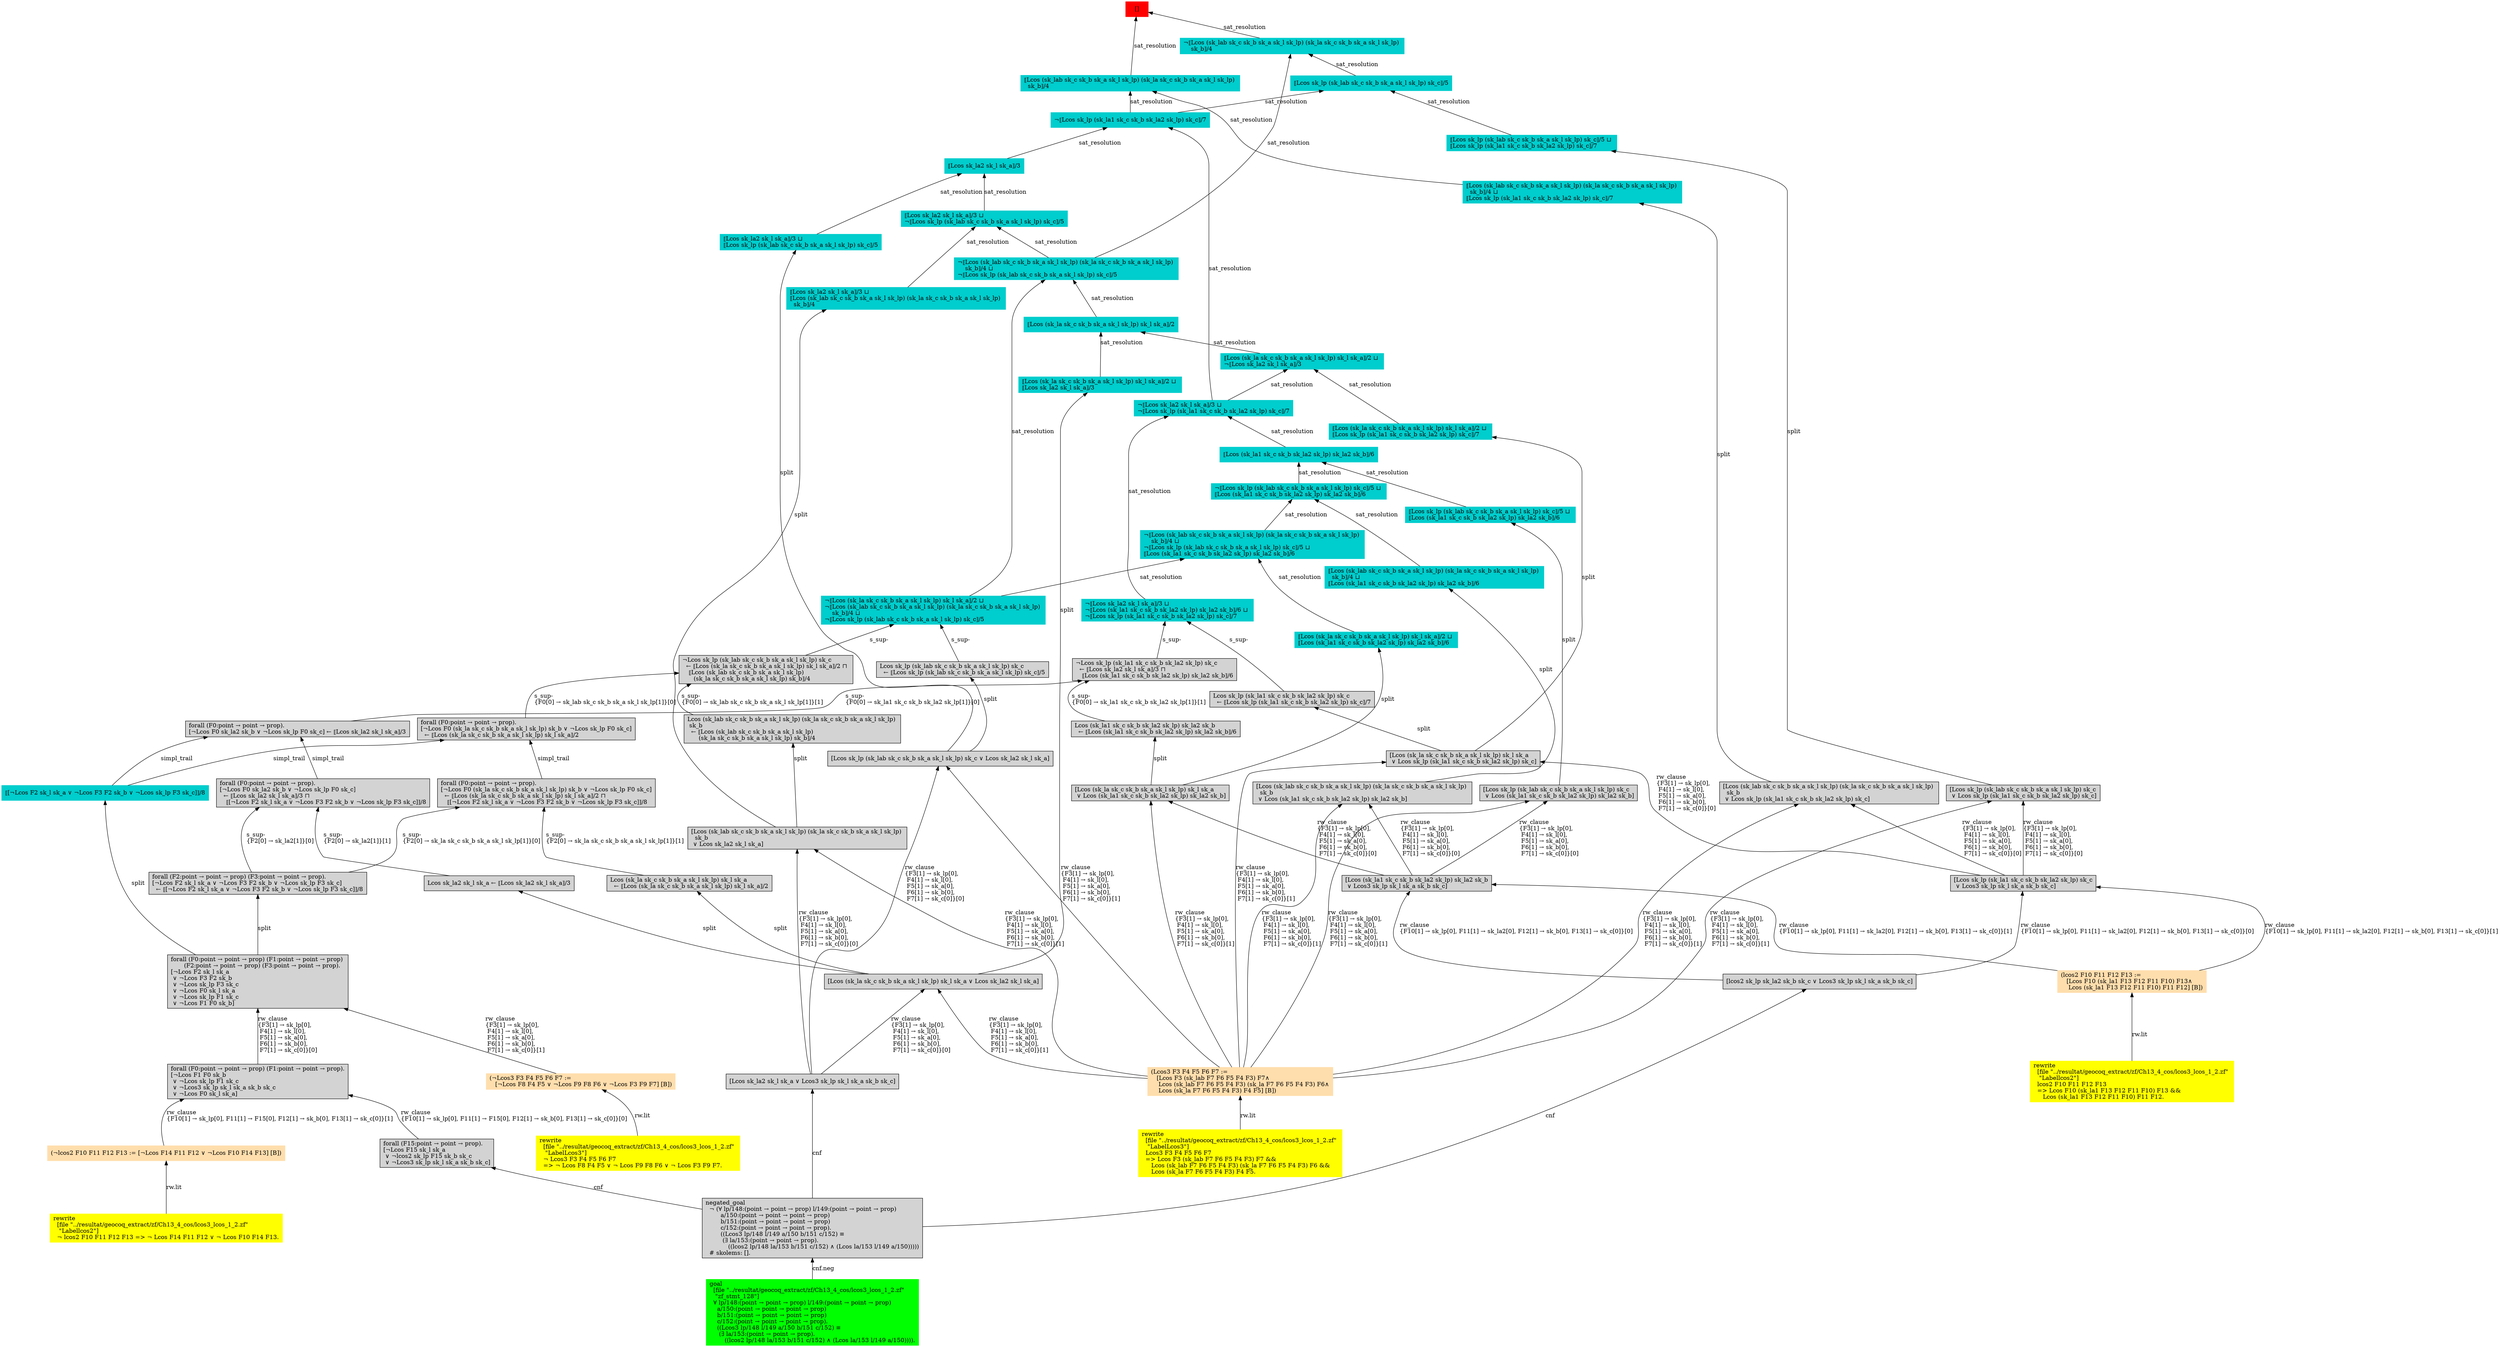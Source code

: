 digraph "unsat_graph" {
  vertex_0 [color=red, label="[]", shape=box, style=filled];
  vertex_0 -> vertex_1 [label="sat_resolution", dir="back"];
  vertex_1 [color=cyan3, shape=box, label="⟦Lcos (sk_lab sk_c sk_b sk_a sk_l sk_lp) (sk_la sk_c sk_b sk_a sk_l sk_lp) \l  sk_b⟧/4\l", style=filled];
  vertex_1 -> vertex_2 [label="sat_resolution", dir="back"];
  vertex_2 [color=cyan3, shape=box, label="¬⟦Lcos sk_lp (sk_la1 sk_c sk_b sk_la2 sk_lp) sk_c⟧/7\l", style=filled];
  vertex_2 -> vertex_3 [label="sat_resolution", dir="back"];
  vertex_3 [color=cyan3, shape=box, label="⟦Lcos sk_la2 sk_l sk_a⟧/3\l", style=filled];
  vertex_3 -> vertex_4 [label="sat_resolution", dir="back"];
  vertex_4 [color=cyan3, shape=box, label="⟦Lcos sk_la2 sk_l sk_a⟧/3 ⊔ \l⟦Lcos sk_lp (sk_lab sk_c sk_b sk_a sk_l sk_lp) sk_c⟧/5\l", style=filled];
  vertex_4 -> vertex_5 [label="split", dir="back"];
  vertex_5 [shape=box, label="[Lcos sk_lp (sk_lab sk_c sk_b sk_a sk_l sk_lp) sk_c ∨ Lcos sk_la2 sk_l sk_a]\l", style=filled];
  vertex_5 -> vertex_6 [label="rw_clause\l\{F3[1] → sk_lp[0], \l F4[1] → sk_l[0], \l F5[1] → sk_a[0], \l F6[1] → sk_b[0], \l F7[1] → sk_c[0]\}[1]\l", dir="back"];
  vertex_6 [color=navajowhite, shape=box, label="(Lcos3 F3 F4 F5 F6 F7 :=\l   [Lcos F3 (sk_lab F7 F6 F5 F4 F3) F7∧\l    Lcos (sk_lab F7 F6 F5 F4 F3) (sk_la F7 F6 F5 F4 F3) F6∧\l    Lcos (sk_la F7 F6 F5 F4 F3) F4 F5] [B])\l", style=filled];
  vertex_6 -> vertex_7 [label="rw.lit", dir="back"];
  vertex_7 [color=yellow, shape=box, label="rewrite\l  [file \"../resultat/geocoq_extract/zf/Ch13_4_cos/lcos3_lcos_1_2.zf\" \l   \"LabelLcos3\"]\l  Lcos3 F3 F4 F5 F6 F7\l  =\> Lcos F3 (sk_lab F7 F6 F5 F4 F3) F7 && \l     Lcos (sk_lab F7 F6 F5 F4 F3) (sk_la F7 F6 F5 F4 F3) F6 && \l     Lcos (sk_la F7 F6 F5 F4 F3) F4 F5.\l", style=filled];
  vertex_5 -> vertex_8 [label="rw_clause\l\{F3[1] → sk_lp[0], \l F4[1] → sk_l[0], \l F5[1] → sk_a[0], \l F6[1] → sk_b[0], \l F7[1] → sk_c[0]\}[0]\l", dir="back"];
  vertex_8 [shape=box, label="[Lcos sk_la2 sk_l sk_a ∨ Lcos3 sk_lp sk_l sk_a sk_b sk_c]\l", style=filled];
  vertex_8 -> vertex_9 [label="cnf", dir="back"];
  vertex_9 [shape=box, label="negated_goal\l  ¬ (∀ lp/148:(point → point → prop) l/149:(point → point → prop) \l        a/150:(point → point → point → prop) \l        b/151:(point → point → point → prop) \l        c/152:(point → point → point → prop).\l        ((Lcos3 lp/148 l/149 a/150 b/151 c/152) ≡\l         (∃ la/153:(point → point → prop).\l            ((lcos2 lp/148 la/153 b/151 c/152) ∧ (Lcos la/153 l/149 a/150)))))\l  # skolems: [].\l", style=filled];
  vertex_9 -> vertex_10 [label="cnf.neg", dir="back"];
  vertex_10 [color=green, shape=box, label="goal\l  [file \"../resultat/geocoq_extract/zf/Ch13_4_cos/lcos3_lcos_1_2.zf\" \l   \"zf_stmt_128\"]\l  ∀ lp/148:(point → point → prop) l/149:(point → point → prop) \l    a/150:(point → point → point → prop) \l    b/151:(point → point → point → prop) \l    c/152:(point → point → point → prop).\l    ((Lcos3 lp/148 l/149 a/150 b/151 c/152) ≡\l     (∃ la/153:(point → point → prop).\l        ((lcos2 lp/148 la/153 b/151 c/152) ∧ (Lcos la/153 l/149 a/150)))).\l", style=filled];
  vertex_3 -> vertex_11 [label="sat_resolution", dir="back"];
  vertex_11 [color=cyan3, shape=box, label="⟦Lcos sk_la2 sk_l sk_a⟧/3 ⊔ \l¬⟦Lcos sk_lp (sk_lab sk_c sk_b sk_a sk_l sk_lp) sk_c⟧/5\l", style=filled];
  vertex_11 -> vertex_12 [label="sat_resolution", dir="back"];
  vertex_12 [color=cyan3, shape=box, label="⟦Lcos sk_la2 sk_l sk_a⟧/3 ⊔ \l⟦Lcos (sk_lab sk_c sk_b sk_a sk_l sk_lp) (sk_la sk_c sk_b sk_a sk_l sk_lp) \l  sk_b⟧/4\l", style=filled];
  vertex_12 -> vertex_13 [label="split", dir="back"];
  vertex_13 [shape=box, label="[Lcos (sk_lab sk_c sk_b sk_a sk_l sk_lp) (sk_la sk_c sk_b sk_a sk_l sk_lp) \l  sk_b\l ∨ Lcos sk_la2 sk_l sk_a]\l", style=filled];
  vertex_13 -> vertex_6 [label="rw_clause\l\{F3[1] → sk_lp[0], \l F4[1] → sk_l[0], \l F5[1] → sk_a[0], \l F6[1] → sk_b[0], \l F7[1] → sk_c[0]\}[1]\l", dir="back"];
  vertex_13 -> vertex_8 [label="rw_clause\l\{F3[1] → sk_lp[0], \l F4[1] → sk_l[0], \l F5[1] → sk_a[0], \l F6[1] → sk_b[0], \l F7[1] → sk_c[0]\}[0]\l", dir="back"];
  vertex_11 -> vertex_14 [label="sat_resolution", dir="back"];
  vertex_14 [color=cyan3, shape=box, label="¬⟦Lcos (sk_lab sk_c sk_b sk_a sk_l sk_lp) (sk_la sk_c sk_b sk_a sk_l sk_lp) \l    sk_b⟧/4 ⊔ \l¬⟦Lcos sk_lp (sk_lab sk_c sk_b sk_a sk_l sk_lp) sk_c⟧/5\l", style=filled];
  vertex_14 -> vertex_15 [label="sat_resolution", dir="back"];
  vertex_15 [color=cyan3, shape=box, label="⟦Lcos (sk_la sk_c sk_b sk_a sk_l sk_lp) sk_l sk_a⟧/2\l", style=filled];
  vertex_15 -> vertex_16 [label="sat_resolution", dir="back"];
  vertex_16 [color=cyan3, shape=box, label="⟦Lcos (sk_la sk_c sk_b sk_a sk_l sk_lp) sk_l sk_a⟧/2 ⊔ \l⟦Lcos sk_la2 sk_l sk_a⟧/3\l", style=filled];
  vertex_16 -> vertex_17 [label="split", dir="back"];
  vertex_17 [shape=box, label="[Lcos (sk_la sk_c sk_b sk_a sk_l sk_lp) sk_l sk_a ∨ Lcos sk_la2 sk_l sk_a]\l", style=filled];
  vertex_17 -> vertex_6 [label="rw_clause\l\{F3[1] → sk_lp[0], \l F4[1] → sk_l[0], \l F5[1] → sk_a[0], \l F6[1] → sk_b[0], \l F7[1] → sk_c[0]\}[1]\l", dir="back"];
  vertex_17 -> vertex_8 [label="rw_clause\l\{F3[1] → sk_lp[0], \l F4[1] → sk_l[0], \l F5[1] → sk_a[0], \l F6[1] → sk_b[0], \l F7[1] → sk_c[0]\}[0]\l", dir="back"];
  vertex_15 -> vertex_18 [label="sat_resolution", dir="back"];
  vertex_18 [color=cyan3, shape=box, label="⟦Lcos (sk_la sk_c sk_b sk_a sk_l sk_lp) sk_l sk_a⟧/2 ⊔ \l¬⟦Lcos sk_la2 sk_l sk_a⟧/3\l", style=filled];
  vertex_18 -> vertex_19 [label="sat_resolution", dir="back"];
  vertex_19 [color=cyan3, shape=box, label="⟦Lcos (sk_la sk_c sk_b sk_a sk_l sk_lp) sk_l sk_a⟧/2 ⊔ \l⟦Lcos sk_lp (sk_la1 sk_c sk_b sk_la2 sk_lp) sk_c⟧/7\l", style=filled];
  vertex_19 -> vertex_20 [label="split", dir="back"];
  vertex_20 [shape=box, label="[Lcos (sk_la sk_c sk_b sk_a sk_l sk_lp) sk_l sk_a\l ∨ Lcos sk_lp (sk_la1 sk_c sk_b sk_la2 sk_lp) sk_c]\l", style=filled];
  vertex_20 -> vertex_6 [label="rw_clause\l\{F3[1] → sk_lp[0], \l F4[1] → sk_l[0], \l F5[1] → sk_a[0], \l F6[1] → sk_b[0], \l F7[1] → sk_c[0]\}[1]\l", dir="back"];
  vertex_20 -> vertex_21 [label="rw_clause\l\{F3[1] → sk_lp[0], \l F4[1] → sk_l[0], \l F5[1] → sk_a[0], \l F6[1] → sk_b[0], \l F7[1] → sk_c[0]\}[0]\l", dir="back"];
  vertex_21 [shape=box, label="[Lcos sk_lp (sk_la1 sk_c sk_b sk_la2 sk_lp) sk_c\l ∨ Lcos3 sk_lp sk_l sk_a sk_b sk_c]\l", style=filled];
  vertex_21 -> vertex_22 [label="rw_clause\l\{F10[1] → sk_lp[0], F11[1] → sk_la2[0], F12[1] → sk_b[0], F13[1] → sk_c[0]\}[1]\l", dir="back"];
  vertex_22 [color=navajowhite, shape=box, label="(lcos2 F10 F11 F12 F13 :=\l   [Lcos F10 (sk_la1 F13 F12 F11 F10) F13∧\l    Lcos (sk_la1 F13 F12 F11 F10) F11 F12] [B])\l", style=filled];
  vertex_22 -> vertex_23 [label="rw.lit", dir="back"];
  vertex_23 [color=yellow, shape=box, label="rewrite\l  [file \"../resultat/geocoq_extract/zf/Ch13_4_cos/lcos3_lcos_1_2.zf\" \l   \"Labellcos2\"]\l  lcos2 F10 F11 F12 F13\l  =\> Lcos F10 (sk_la1 F13 F12 F11 F10) F13 && \l     Lcos (sk_la1 F13 F12 F11 F10) F11 F12.\l", style=filled];
  vertex_21 -> vertex_24 [label="rw_clause\l\{F10[1] → sk_lp[0], F11[1] → sk_la2[0], F12[1] → sk_b[0], F13[1] → sk_c[0]\}[0]\l", dir="back"];
  vertex_24 [shape=box, label="[lcos2 sk_lp sk_la2 sk_b sk_c ∨ Lcos3 sk_lp sk_l sk_a sk_b sk_c]\l", style=filled];
  vertex_24 -> vertex_9 [label="cnf", dir="back"];
  vertex_18 -> vertex_25 [label="sat_resolution", dir="back"];
  vertex_25 [color=cyan3, shape=box, label="¬⟦Lcos sk_la2 sk_l sk_a⟧/3 ⊔ \l¬⟦Lcos sk_lp (sk_la1 sk_c sk_b sk_la2 sk_lp) sk_c⟧/7\l", style=filled];
  vertex_25 -> vertex_26 [label="sat_resolution", dir="back"];
  vertex_26 [color=cyan3, shape=box, label="⟦Lcos (sk_la1 sk_c sk_b sk_la2 sk_lp) sk_la2 sk_b⟧/6\l", style=filled];
  vertex_26 -> vertex_27 [label="sat_resolution", dir="back"];
  vertex_27 [color=cyan3, shape=box, label="⟦Lcos sk_lp (sk_lab sk_c sk_b sk_a sk_l sk_lp) sk_c⟧/5 ⊔ \l⟦Lcos (sk_la1 sk_c sk_b sk_la2 sk_lp) sk_la2 sk_b⟧/6\l", style=filled];
  vertex_27 -> vertex_28 [label="split", dir="back"];
  vertex_28 [shape=box, label="[Lcos sk_lp (sk_lab sk_c sk_b sk_a sk_l sk_lp) sk_c\l ∨ Lcos (sk_la1 sk_c sk_b sk_la2 sk_lp) sk_la2 sk_b]\l", style=filled];
  vertex_28 -> vertex_6 [label="rw_clause\l\{F3[1] → sk_lp[0], \l F4[1] → sk_l[0], \l F5[1] → sk_a[0], \l F6[1] → sk_b[0], \l F7[1] → sk_c[0]\}[1]\l", dir="back"];
  vertex_28 -> vertex_29 [label="rw_clause\l\{F3[1] → sk_lp[0], \l F4[1] → sk_l[0], \l F5[1] → sk_a[0], \l F6[1] → sk_b[0], \l F7[1] → sk_c[0]\}[0]\l", dir="back"];
  vertex_29 [shape=box, label="[Lcos (sk_la1 sk_c sk_b sk_la2 sk_lp) sk_la2 sk_b\l ∨ Lcos3 sk_lp sk_l sk_a sk_b sk_c]\l", style=filled];
  vertex_29 -> vertex_22 [label="rw_clause\l\{F10[1] → sk_lp[0], F11[1] → sk_la2[0], F12[1] → sk_b[0], F13[1] → sk_c[0]\}[1]\l", dir="back"];
  vertex_29 -> vertex_24 [label="rw_clause\l\{F10[1] → sk_lp[0], F11[1] → sk_la2[0], F12[1] → sk_b[0], F13[1] → sk_c[0]\}[0]\l", dir="back"];
  vertex_26 -> vertex_30 [label="sat_resolution", dir="back"];
  vertex_30 [color=cyan3, shape=box, label="¬⟦Lcos sk_lp (sk_lab sk_c sk_b sk_a sk_l sk_lp) sk_c⟧/5 ⊔ \l⟦Lcos (sk_la1 sk_c sk_b sk_la2 sk_lp) sk_la2 sk_b⟧/6\l", style=filled];
  vertex_30 -> vertex_31 [label="sat_resolution", dir="back"];
  vertex_31 [color=cyan3, shape=box, label="⟦Lcos (sk_lab sk_c sk_b sk_a sk_l sk_lp) (sk_la sk_c sk_b sk_a sk_l sk_lp) \l  sk_b⟧/4 ⊔ \l⟦Lcos (sk_la1 sk_c sk_b sk_la2 sk_lp) sk_la2 sk_b⟧/6\l", style=filled];
  vertex_31 -> vertex_32 [label="split", dir="back"];
  vertex_32 [shape=box, label="[Lcos (sk_lab sk_c sk_b sk_a sk_l sk_lp) (sk_la sk_c sk_b sk_a sk_l sk_lp) \l  sk_b\l ∨ Lcos (sk_la1 sk_c sk_b sk_la2 sk_lp) sk_la2 sk_b]\l", style=filled];
  vertex_32 -> vertex_6 [label="rw_clause\l\{F3[1] → sk_lp[0], \l F4[1] → sk_l[0], \l F5[1] → sk_a[0], \l F6[1] → sk_b[0], \l F7[1] → sk_c[0]\}[1]\l", dir="back"];
  vertex_32 -> vertex_29 [label="rw_clause\l\{F3[1] → sk_lp[0], \l F4[1] → sk_l[0], \l F5[1] → sk_a[0], \l F6[1] → sk_b[0], \l F7[1] → sk_c[0]\}[0]\l", dir="back"];
  vertex_30 -> vertex_33 [label="sat_resolution", dir="back"];
  vertex_33 [color=cyan3, shape=box, label="¬⟦Lcos (sk_lab sk_c sk_b sk_a sk_l sk_lp) (sk_la sk_c sk_b sk_a sk_l sk_lp) \l    sk_b⟧/4 ⊔ \l¬⟦Lcos sk_lp (sk_lab sk_c sk_b sk_a sk_l sk_lp) sk_c⟧/5 ⊔ \l⟦Lcos (sk_la1 sk_c sk_b sk_la2 sk_lp) sk_la2 sk_b⟧/6\l", style=filled];
  vertex_33 -> vertex_34 [label="sat_resolution", dir="back"];
  vertex_34 [color=cyan3, shape=box, label="⟦Lcos (sk_la sk_c sk_b sk_a sk_l sk_lp) sk_l sk_a⟧/2 ⊔ \l⟦Lcos (sk_la1 sk_c sk_b sk_la2 sk_lp) sk_la2 sk_b⟧/6\l", style=filled];
  vertex_34 -> vertex_35 [label="split", dir="back"];
  vertex_35 [shape=box, label="[Lcos (sk_la sk_c sk_b sk_a sk_l sk_lp) sk_l sk_a\l ∨ Lcos (sk_la1 sk_c sk_b sk_la2 sk_lp) sk_la2 sk_b]\l", style=filled];
  vertex_35 -> vertex_6 [label="rw_clause\l\{F3[1] → sk_lp[0], \l F4[1] → sk_l[0], \l F5[1] → sk_a[0], \l F6[1] → sk_b[0], \l F7[1] → sk_c[0]\}[1]\l", dir="back"];
  vertex_35 -> vertex_29 [label="rw_clause\l\{F3[1] → sk_lp[0], \l F4[1] → sk_l[0], \l F5[1] → sk_a[0], \l F6[1] → sk_b[0], \l F7[1] → sk_c[0]\}[0]\l", dir="back"];
  vertex_33 -> vertex_36 [label="sat_resolution", dir="back"];
  vertex_36 [color=cyan3, shape=box, label="¬⟦Lcos (sk_la sk_c sk_b sk_a sk_l sk_lp) sk_l sk_a⟧/2 ⊔ \l¬⟦Lcos (sk_lab sk_c sk_b sk_a sk_l sk_lp) (sk_la sk_c sk_b sk_a sk_l sk_lp) \l    sk_b⟧/4 ⊔ \l¬⟦Lcos sk_lp (sk_lab sk_c sk_b sk_a sk_l sk_lp) sk_c⟧/5\l", style=filled];
  vertex_36 -> vertex_37 [label="s_sup-\l", dir="back"];
  vertex_37 [shape=box, label="¬Lcos sk_lp (sk_lab sk_c sk_b sk_a sk_l sk_lp) sk_c\l  ← ⟦Lcos (sk_la sk_c sk_b sk_a sk_l sk_lp) sk_l sk_a⟧/2 ⊓ \l    ⟦Lcos (sk_lab sk_c sk_b sk_a sk_l sk_lp) \l      (sk_la sk_c sk_b sk_a sk_l sk_lp) sk_b⟧/4\l", style=filled];
  vertex_37 -> vertex_38 [label="s_sup-\l\{F0[0] → sk_lab sk_c sk_b sk_a sk_l sk_lp[1]\}[0]\l", dir="back"];
  vertex_38 [shape=box, label="forall (F0:point → point → prop).\l[¬Lcos F0 (sk_la sk_c sk_b sk_a sk_l sk_lp) sk_b ∨ ¬Lcos sk_lp F0 sk_c]\l  ← ⟦Lcos (sk_la sk_c sk_b sk_a sk_l sk_lp) sk_l sk_a⟧/2\l", style=filled];
  vertex_38 -> vertex_39 [label="simpl_trail", dir="back"];
  vertex_39 [color=cyan3, shape=box, label="⟦[¬Lcos F2 sk_l sk_a ∨ ¬Lcos F3 F2 sk_b ∨ ¬Lcos sk_lp F3 sk_c]⟧/8\l", style=filled];
  vertex_39 -> vertex_40 [label="split", dir="back"];
  vertex_40 [shape=box, label="forall (F0:point → point → prop) (F1:point → point → prop) \l       (F2:point → point → prop) (F3:point → point → prop).\l[¬Lcos F2 sk_l sk_a\l ∨ ¬Lcos F3 F2 sk_b\l ∨ ¬Lcos sk_lp F3 sk_c\l ∨ ¬Lcos F0 sk_l sk_a\l ∨ ¬Lcos sk_lp F1 sk_c\l ∨ ¬Lcos F1 F0 sk_b]\l", style=filled];
  vertex_40 -> vertex_41 [label="rw_clause\l\{F3[1] → sk_lp[0], \l F4[1] → sk_l[0], \l F5[1] → sk_a[0], \l F6[1] → sk_b[0], \l F7[1] → sk_c[0]\}[1]\l", dir="back"];
  vertex_41 [color=navajowhite, shape=box, label="(¬Lcos3 F3 F4 F5 F6 F7 :=\l   [¬Lcos F8 F4 F5 ∨ ¬Lcos F9 F8 F6 ∨ ¬Lcos F3 F9 F7] [B])\l", style=filled];
  vertex_41 -> vertex_42 [label="rw.lit", dir="back"];
  vertex_42 [color=yellow, shape=box, label="rewrite\l  [file \"../resultat/geocoq_extract/zf/Ch13_4_cos/lcos3_lcos_1_2.zf\" \l   \"LabelLcos3\"]\l  ¬ Lcos3 F3 F4 F5 F6 F7\l  =\> ¬ Lcos F8 F4 F5 ∨ ¬ Lcos F9 F8 F6 ∨ ¬ Lcos F3 F9 F7.\l", style=filled];
  vertex_40 -> vertex_43 [label="rw_clause\l\{F3[1] → sk_lp[0], \l F4[1] → sk_l[0], \l F5[1] → sk_a[0], \l F6[1] → sk_b[0], \l F7[1] → sk_c[0]\}[0]\l", dir="back"];
  vertex_43 [shape=box, label="forall (F0:point → point → prop) (F1:point → point → prop).\l[¬Lcos F1 F0 sk_b\l ∨ ¬Lcos sk_lp F1 sk_c\l ∨ ¬Lcos3 sk_lp sk_l sk_a sk_b sk_c\l ∨ ¬Lcos F0 sk_l sk_a]\l", style=filled];
  vertex_43 -> vertex_44 [label="rw_clause\l\{F10[1] → sk_lp[0], F11[1] → F15[0], F12[1] → sk_b[0], F13[1] → sk_c[0]\}[1]\l", dir="back"];
  vertex_44 [color=navajowhite, shape=box, label="(¬lcos2 F10 F11 F12 F13 := [¬Lcos F14 F11 F12 ∨ ¬Lcos F10 F14 F13] [B])\l", style=filled];
  vertex_44 -> vertex_45 [label="rw.lit", dir="back"];
  vertex_45 [color=yellow, shape=box, label="rewrite\l  [file \"../resultat/geocoq_extract/zf/Ch13_4_cos/lcos3_lcos_1_2.zf\" \l   \"Labellcos2\"]\l  ¬ lcos2 F10 F11 F12 F13 =\> ¬ Lcos F14 F11 F12 ∨ ¬ Lcos F10 F14 F13.\l", style=filled];
  vertex_43 -> vertex_46 [label="rw_clause\l\{F10[1] → sk_lp[0], F11[1] → F15[0], F12[1] → sk_b[0], F13[1] → sk_c[0]\}[0]\l", dir="back"];
  vertex_46 [shape=box, label="forall (F15:point → point → prop).\l[¬Lcos F15 sk_l sk_a\l ∨ ¬lcos2 sk_lp F15 sk_b sk_c\l ∨ ¬Lcos3 sk_lp sk_l sk_a sk_b sk_c]\l", style=filled];
  vertex_46 -> vertex_9 [label="cnf", dir="back"];
  vertex_38 -> vertex_47 [label="simpl_trail", dir="back"];
  vertex_47 [shape=box, label="forall (F0:point → point → prop).\l[¬Lcos F0 (sk_la sk_c sk_b sk_a sk_l sk_lp) sk_b ∨ ¬Lcos sk_lp F0 sk_c]\l  ← ⟦Lcos (sk_la sk_c sk_b sk_a sk_l sk_lp) sk_l sk_a⟧/2 ⊓ \l    ⟦[¬Lcos F2 sk_l sk_a ∨ ¬Lcos F3 F2 sk_b ∨ ¬Lcos sk_lp F3 sk_c]⟧/8\l", style=filled];
  vertex_47 -> vertex_48 [label="s_sup-\l\{F2[0] → sk_la sk_c sk_b sk_a sk_l sk_lp[1]\}[0]\l", dir="back"];
  vertex_48 [shape=box, label="forall (F2:point → point → prop) (F3:point → point → prop).\l[¬Lcos F2 sk_l sk_a ∨ ¬Lcos F3 F2 sk_b ∨ ¬Lcos sk_lp F3 sk_c]\l  ← ⟦[¬Lcos F2 sk_l sk_a ∨ ¬Lcos F3 F2 sk_b ∨ ¬Lcos sk_lp F3 sk_c]⟧/8\l", style=filled];
  vertex_48 -> vertex_40 [label="split", dir="back"];
  vertex_47 -> vertex_49 [label="s_sup-\l\{F2[0] → sk_la sk_c sk_b sk_a sk_l sk_lp[1]\}[1]\l", dir="back"];
  vertex_49 [shape=box, label="Lcos (sk_la sk_c sk_b sk_a sk_l sk_lp) sk_l sk_a\l  ← ⟦Lcos (sk_la sk_c sk_b sk_a sk_l sk_lp) sk_l sk_a⟧/2\l", style=filled];
  vertex_49 -> vertex_17 [label="split", dir="back"];
  vertex_37 -> vertex_50 [label="s_sup-\l\{F0[0] → sk_lab sk_c sk_b sk_a sk_l sk_lp[1]\}[1]\l", dir="back"];
  vertex_50 [shape=box, label="Lcos (sk_lab sk_c sk_b sk_a sk_l sk_lp) (sk_la sk_c sk_b sk_a sk_l sk_lp) \l sk_b\l  ← ⟦Lcos (sk_lab sk_c sk_b sk_a sk_l sk_lp) \l      (sk_la sk_c sk_b sk_a sk_l sk_lp) sk_b⟧/4\l", style=filled];
  vertex_50 -> vertex_13 [label="split", dir="back"];
  vertex_36 -> vertex_51 [label="s_sup-\l", dir="back"];
  vertex_51 [shape=box, label="Lcos sk_lp (sk_lab sk_c sk_b sk_a sk_l sk_lp) sk_c\l  ← ⟦Lcos sk_lp (sk_lab sk_c sk_b sk_a sk_l sk_lp) sk_c⟧/5\l", style=filled];
  vertex_51 -> vertex_5 [label="split", dir="back"];
  vertex_25 -> vertex_52 [label="sat_resolution", dir="back"];
  vertex_52 [color=cyan3, shape=box, label="¬⟦Lcos sk_la2 sk_l sk_a⟧/3 ⊔ \l¬⟦Lcos (sk_la1 sk_c sk_b sk_la2 sk_lp) sk_la2 sk_b⟧/6 ⊔ \l¬⟦Lcos sk_lp (sk_la1 sk_c sk_b sk_la2 sk_lp) sk_c⟧/7\l", style=filled];
  vertex_52 -> vertex_53 [label="s_sup-\l", dir="back"];
  vertex_53 [shape=box, label="¬Lcos sk_lp (sk_la1 sk_c sk_b sk_la2 sk_lp) sk_c\l  ← ⟦Lcos sk_la2 sk_l sk_a⟧/3 ⊓ \l    ⟦Lcos (sk_la1 sk_c sk_b sk_la2 sk_lp) sk_la2 sk_b⟧/6\l", style=filled];
  vertex_53 -> vertex_54 [label="s_sup-\l\{F0[0] → sk_la1 sk_c sk_b sk_la2 sk_lp[1]\}[0]\l", dir="back"];
  vertex_54 [shape=box, label="forall (F0:point → point → prop).\l[¬Lcos F0 sk_la2 sk_b ∨ ¬Lcos sk_lp F0 sk_c] ← ⟦Lcos sk_la2 sk_l sk_a⟧/3\l", style=filled];
  vertex_54 -> vertex_39 [label="simpl_trail", dir="back"];
  vertex_54 -> vertex_55 [label="simpl_trail", dir="back"];
  vertex_55 [shape=box, label="forall (F0:point → point → prop).\l[¬Lcos F0 sk_la2 sk_b ∨ ¬Lcos sk_lp F0 sk_c]\l  ← ⟦Lcos sk_la2 sk_l sk_a⟧/3 ⊓ \l    ⟦[¬Lcos F2 sk_l sk_a ∨ ¬Lcos F3 F2 sk_b ∨ ¬Lcos sk_lp F3 sk_c]⟧/8\l", style=filled];
  vertex_55 -> vertex_48 [label="s_sup-\l\{F2[0] → sk_la2[1]\}[0]\l", dir="back"];
  vertex_55 -> vertex_56 [label="s_sup-\l\{F2[0] → sk_la2[1]\}[1]\l", dir="back"];
  vertex_56 [shape=box, label="Lcos sk_la2 sk_l sk_a ← ⟦Lcos sk_la2 sk_l sk_a⟧/3\l", style=filled];
  vertex_56 -> vertex_17 [label="split", dir="back"];
  vertex_53 -> vertex_57 [label="s_sup-\l\{F0[0] → sk_la1 sk_c sk_b sk_la2 sk_lp[1]\}[1]\l", dir="back"];
  vertex_57 [shape=box, label="Lcos (sk_la1 sk_c sk_b sk_la2 sk_lp) sk_la2 sk_b\l  ← ⟦Lcos (sk_la1 sk_c sk_b sk_la2 sk_lp) sk_la2 sk_b⟧/6\l", style=filled];
  vertex_57 -> vertex_35 [label="split", dir="back"];
  vertex_52 -> vertex_58 [label="s_sup-\l", dir="back"];
  vertex_58 [shape=box, label="Lcos sk_lp (sk_la1 sk_c sk_b sk_la2 sk_lp) sk_c\l  ← ⟦Lcos sk_lp (sk_la1 sk_c sk_b sk_la2 sk_lp) sk_c⟧/7\l", style=filled];
  vertex_58 -> vertex_20 [label="split", dir="back"];
  vertex_14 -> vertex_36 [label="sat_resolution", dir="back"];
  vertex_2 -> vertex_25 [label="sat_resolution", dir="back"];
  vertex_1 -> vertex_59 [label="sat_resolution", dir="back"];
  vertex_59 [color=cyan3, shape=box, label="⟦Lcos (sk_lab sk_c sk_b sk_a sk_l sk_lp) (sk_la sk_c sk_b sk_a sk_l sk_lp) \l  sk_b⟧/4 ⊔ \l⟦Lcos sk_lp (sk_la1 sk_c sk_b sk_la2 sk_lp) sk_c⟧/7\l", style=filled];
  vertex_59 -> vertex_60 [label="split", dir="back"];
  vertex_60 [shape=box, label="[Lcos (sk_lab sk_c sk_b sk_a sk_l sk_lp) (sk_la sk_c sk_b sk_a sk_l sk_lp) \l  sk_b\l ∨ Lcos sk_lp (sk_la1 sk_c sk_b sk_la2 sk_lp) sk_c]\l", style=filled];
  vertex_60 -> vertex_6 [label="rw_clause\l\{F3[1] → sk_lp[0], \l F4[1] → sk_l[0], \l F5[1] → sk_a[0], \l F6[1] → sk_b[0], \l F7[1] → sk_c[0]\}[1]\l", dir="back"];
  vertex_60 -> vertex_21 [label="rw_clause\l\{F3[1] → sk_lp[0], \l F4[1] → sk_l[0], \l F5[1] → sk_a[0], \l F6[1] → sk_b[0], \l F7[1] → sk_c[0]\}[0]\l", dir="back"];
  vertex_0 -> vertex_61 [label="sat_resolution", dir="back"];
  vertex_61 [color=cyan3, shape=box, label="¬⟦Lcos (sk_lab sk_c sk_b sk_a sk_l sk_lp) (sk_la sk_c sk_b sk_a sk_l sk_lp) \l    sk_b⟧/4\l", style=filled];
  vertex_61 -> vertex_62 [label="sat_resolution", dir="back"];
  vertex_62 [color=cyan3, shape=box, label="⟦Lcos sk_lp (sk_lab sk_c sk_b sk_a sk_l sk_lp) sk_c⟧/5\l", style=filled];
  vertex_62 -> vertex_2 [label="sat_resolution", dir="back"];
  vertex_62 -> vertex_63 [label="sat_resolution", dir="back"];
  vertex_63 [color=cyan3, shape=box, label="⟦Lcos sk_lp (sk_lab sk_c sk_b sk_a sk_l sk_lp) sk_c⟧/5 ⊔ \l⟦Lcos sk_lp (sk_la1 sk_c sk_b sk_la2 sk_lp) sk_c⟧/7\l", style=filled];
  vertex_63 -> vertex_64 [label="split", dir="back"];
  vertex_64 [shape=box, label="[Lcos sk_lp (sk_lab sk_c sk_b sk_a sk_l sk_lp) sk_c\l ∨ Lcos sk_lp (sk_la1 sk_c sk_b sk_la2 sk_lp) sk_c]\l", style=filled];
  vertex_64 -> vertex_6 [label="rw_clause\l\{F3[1] → sk_lp[0], \l F4[1] → sk_l[0], \l F5[1] → sk_a[0], \l F6[1] → sk_b[0], \l F7[1] → sk_c[0]\}[1]\l", dir="back"];
  vertex_64 -> vertex_21 [label="rw_clause\l\{F3[1] → sk_lp[0], \l F4[1] → sk_l[0], \l F5[1] → sk_a[0], \l F6[1] → sk_b[0], \l F7[1] → sk_c[0]\}[0]\l", dir="back"];
  vertex_61 -> vertex_14 [label="sat_resolution", dir="back"];
  }


